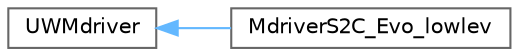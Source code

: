 digraph "Graphical Class Hierarchy"
{
 // LATEX_PDF_SIZE
  bgcolor="transparent";
  edge [fontname=Helvetica,fontsize=10,labelfontname=Helvetica,labelfontsize=10];
  node [fontname=Helvetica,fontsize=10,shape=box,height=0.2,width=0.4];
  rankdir="LR";
  Node0 [id="Node000000",label="UWMdriver",height=0.2,width=0.4,color="grey40", fillcolor="white", style="filled",URL="$classUWMdriver.html",tooltip="The class needed by UWMPhy_modem to handle the different transmissions cases and corresponding protoc..."];
  Node0 -> Node1 [id="edge382_Node000000_Node000001",dir="back",color="steelblue1",style="solid",tooltip=" "];
  Node1 [id="Node000001",label="MdriverS2C_Evo_lowlev",height=0.2,width=0.4,color="grey40", fillcolor="white", style="filled",URL="$classMdriverS2C__Evo__lowlev.html",tooltip="Class containing the basic functions to drive the S2C EvoLogics acoustic modem transmissions/receptio..."];
}
